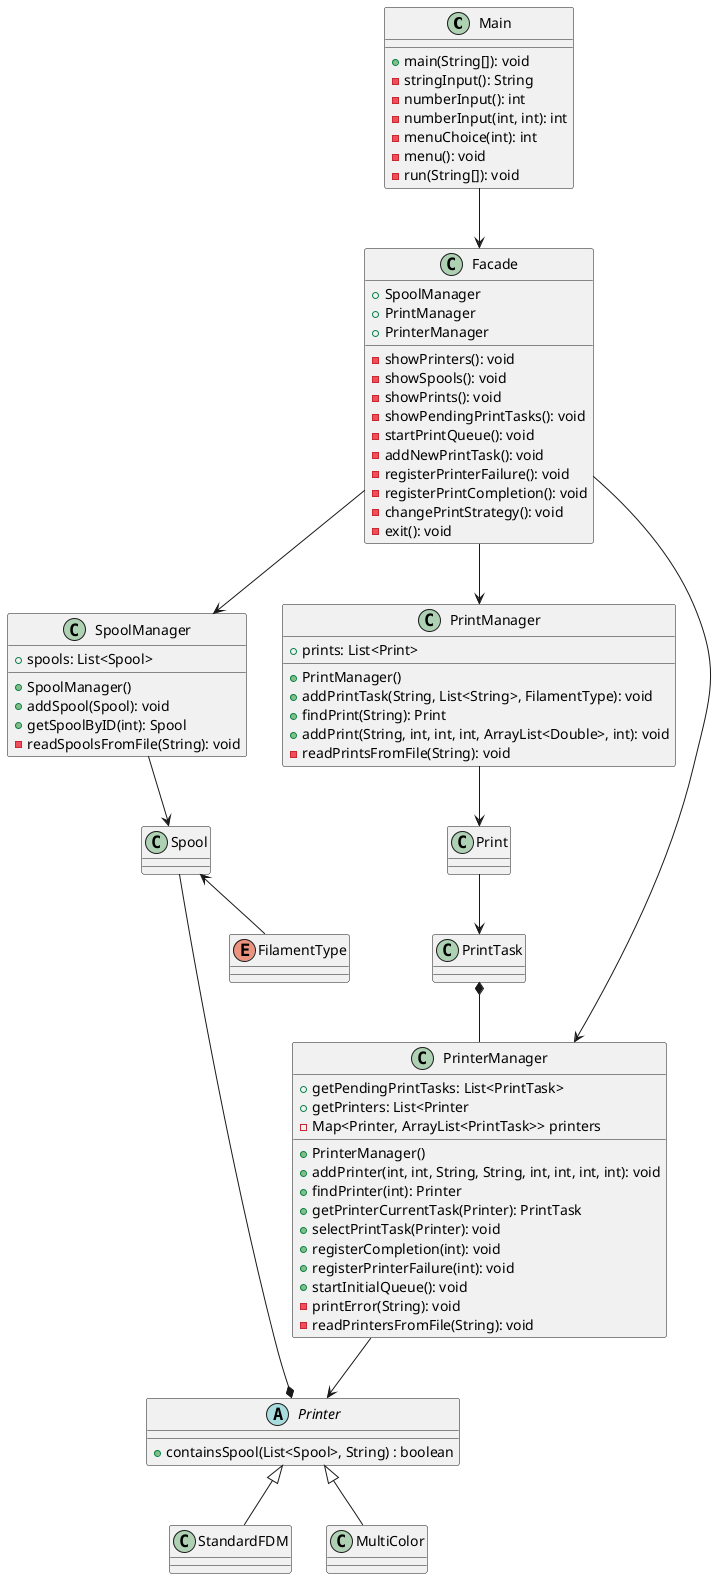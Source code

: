 @startuml
'https://plantuml.com/sequence-diagram

class Main {
    + main(String[]): void
    - stringInput(): String
    - numberInput(): int
    - numberInput(int, int): int
    - menuChoice(int): int
    - menu(): void
    - run(String[]): void
}

class Facade {
    + SpoolManager
    + PrintManager
    + PrinterManager
    - showPrinters(): void
    - showSpools(): void
    - showPrints(): void
    - showPendingPrintTasks(): void
    - startPrintQueue(): void
    - addNewPrintTask(): void
    - registerPrinterFailure(): void
    - registerPrintCompletion(): void
    - changePrintStrategy(): void
    - exit(): void
}

class PrintManager {
    + PrintManager()
    + addPrintTask(String, List<String>, FilamentType): void
    + findPrint(String): Print
    + addPrint(String, int, int, int, ArrayList<Double>, int): void
    - readPrintsFromFile(String): void
    + prints: List<Print>
}

class SpoolManager {
    + SpoolManager()
    + addSpool(Spool): void
    + getSpoolByID(int): Spool
    - readSpoolsFromFile(String): void
    + spools: List<Spool>
}

class PrinterManager {
    + PrinterManager()
    + addPrinter(int, int, String, String, int, int, int, int): void
    + findPrinter(int): Printer
    + getPrinterCurrentTask(Printer): PrintTask
    + getPendingPrintTasks: List<PrintTask>
    + getPrinters: List<Printer
    + selectPrintTask(Printer): void
    + registerCompletion(int): void
    + registerPrinterFailure(int): void
    + startInitialQueue(): void
    - printError(String): void
    - readPrintersFromFile(String): void
    - Map<Printer, ArrayList<PrintTask>> printers
}


abstract class Printer{
      + containsSpool(List<Spool>, String) : boolean
}

class Spool{}
class Print{}
class StandardFDM{}
class MultiColor{}
class PrintTask{}
enum FilamentType{}


Main -down-> Facade

Facade -down-> SpoolManager
SpoolManager -down-> Spool
Spool <-- FilamentType
Spool --* Printer

Facade -down-> PrintManager
PrintManager -down-> Print
Print -down-> PrintTask
PrintTask *-- PrinterManager

Facade -down-> PrinterManager
PrinterManager -down-> Printer
Printer <|-- StandardFDM
Printer <|-- MultiColor




@enduml